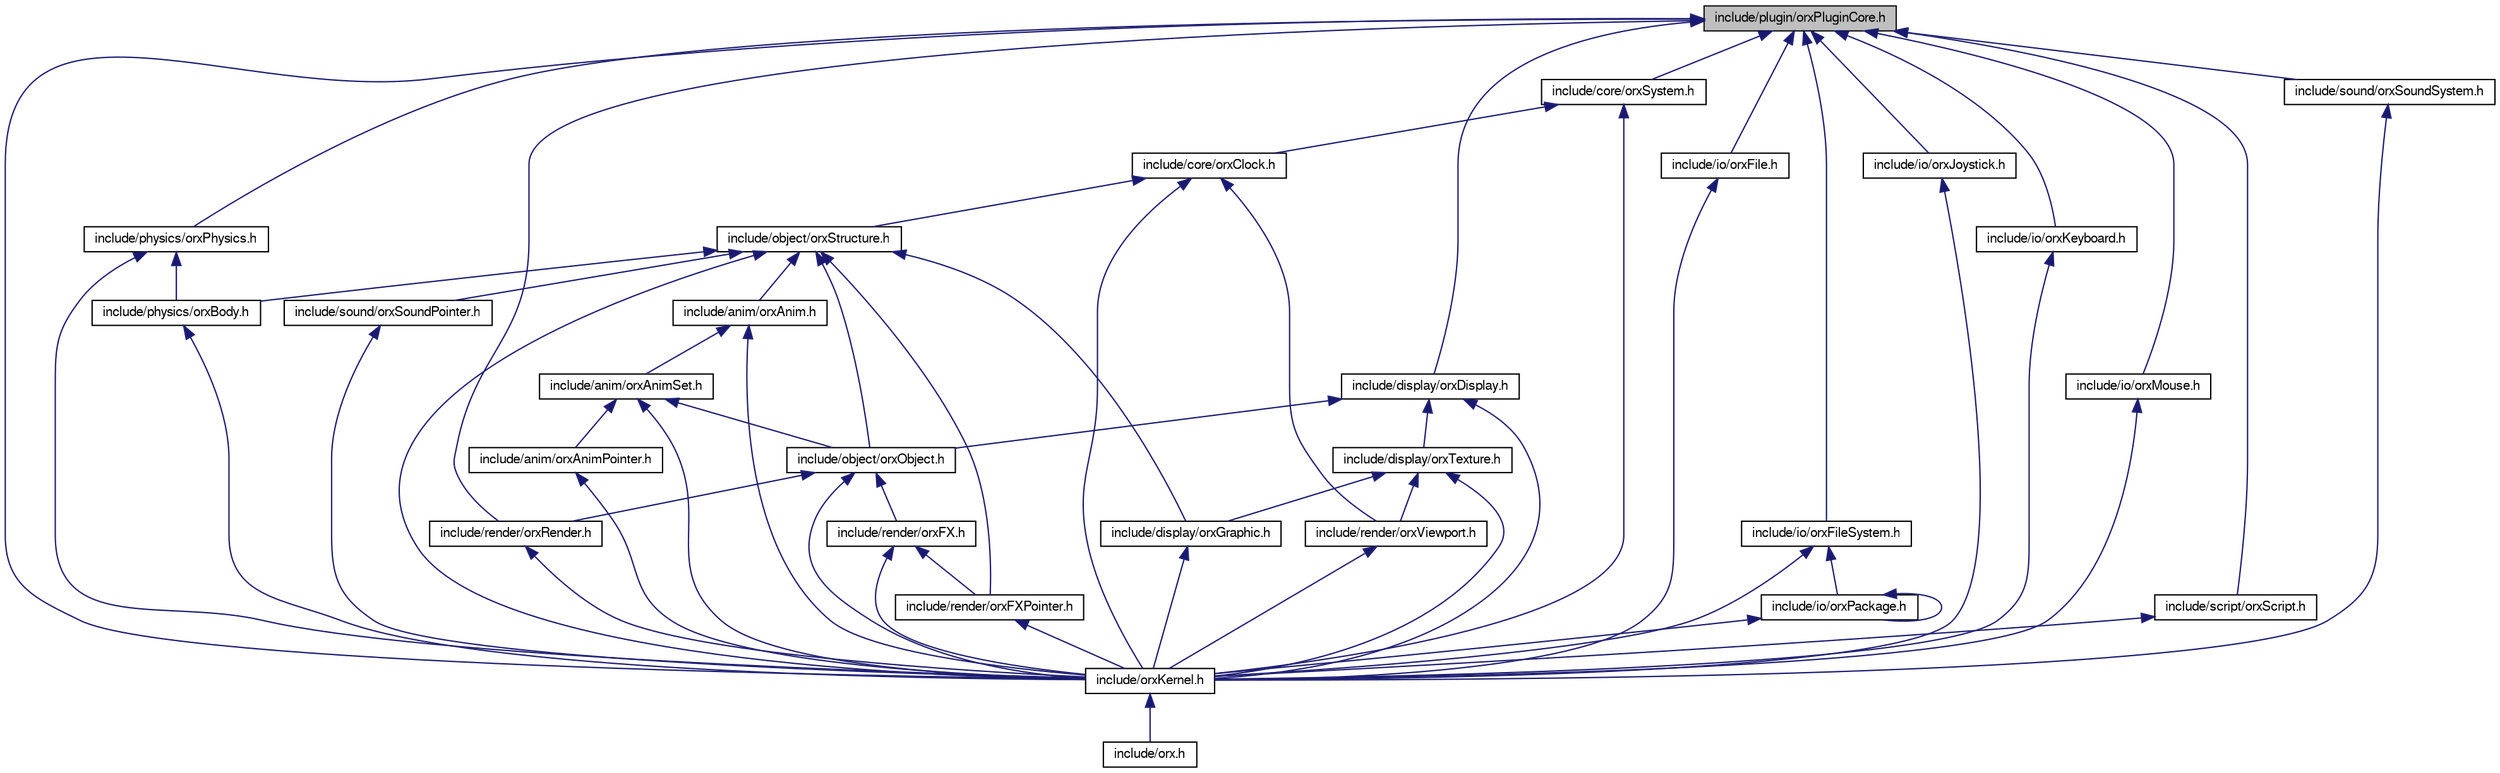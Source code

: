digraph G
{
  bgcolor="transparent";
  edge [fontname="FreeSans",fontsize=10,labelfontname="FreeSans",labelfontsize=10];
  node [fontname="FreeSans",fontsize=10,shape=record];
  Node1 [label="include/plugin/orxPluginCore.h",height=0.2,width=0.4,color="black", fillcolor="grey75", style="filled" fontcolor="black"];
  Node1 -> Node2 [dir=back,color="midnightblue",fontsize=10,style="solid",fontname="FreeSans"];
  Node2 [label="include/core/orxSystem.h",height=0.2,width=0.4,color="black",URL="$orx_system_8h.html"];
  Node2 -> Node3 [dir=back,color="midnightblue",fontsize=10,style="solid",fontname="FreeSans"];
  Node3 [label="include/core/orxClock.h",height=0.2,width=0.4,color="black",URL="$orx_clock_8h.html"];
  Node3 -> Node4 [dir=back,color="midnightblue",fontsize=10,style="solid",fontname="FreeSans"];
  Node4 [label="include/object/orxStructure.h",height=0.2,width=0.4,color="black",URL="$orx_structure_8h.html"];
  Node4 -> Node5 [dir=back,color="midnightblue",fontsize=10,style="solid",fontname="FreeSans"];
  Node5 [label="include/anim/orxAnim.h",height=0.2,width=0.4,color="black",URL="$orx_anim_8h.html"];
  Node5 -> Node6 [dir=back,color="midnightblue",fontsize=10,style="solid",fontname="FreeSans"];
  Node6 [label="include/anim/orxAnimSet.h",height=0.2,width=0.4,color="black",URL="$orx_anim_set_8h.html"];
  Node6 -> Node7 [dir=back,color="midnightblue",fontsize=10,style="solid",fontname="FreeSans"];
  Node7 [label="include/anim/orxAnimPointer.h",height=0.2,width=0.4,color="black",URL="$orx_anim_pointer_8h.html"];
  Node7 -> Node8 [dir=back,color="midnightblue",fontsize=10,style="solid",fontname="FreeSans"];
  Node8 [label="include/orxKernel.h",height=0.2,width=0.4,color="black",URL="$orx_kernel_8h.html"];
  Node8 -> Node9 [dir=back,color="midnightblue",fontsize=10,style="solid",fontname="FreeSans"];
  Node9 [label="include/orx.h",height=0.2,width=0.4,color="black",URL="$orx_8h.html"];
  Node6 -> Node10 [dir=back,color="midnightblue",fontsize=10,style="solid",fontname="FreeSans"];
  Node10 [label="include/object/orxObject.h",height=0.2,width=0.4,color="black",URL="$orx_object_8h.html"];
  Node10 -> Node8 [dir=back,color="midnightblue",fontsize=10,style="solid",fontname="FreeSans"];
  Node10 -> Node11 [dir=back,color="midnightblue",fontsize=10,style="solid",fontname="FreeSans"];
  Node11 [label="include/render/orxFX.h",height=0.2,width=0.4,color="black",URL="$orx_f_x_8h.html"];
  Node11 -> Node8 [dir=back,color="midnightblue",fontsize=10,style="solid",fontname="FreeSans"];
  Node11 -> Node12 [dir=back,color="midnightblue",fontsize=10,style="solid",fontname="FreeSans"];
  Node12 [label="include/render/orxFXPointer.h",height=0.2,width=0.4,color="black",URL="$orx_f_x_pointer_8h.html"];
  Node12 -> Node8 [dir=back,color="midnightblue",fontsize=10,style="solid",fontname="FreeSans"];
  Node10 -> Node13 [dir=back,color="midnightblue",fontsize=10,style="solid",fontname="FreeSans"];
  Node13 [label="include/render/orxRender.h",height=0.2,width=0.4,color="black",URL="$orx_render_8h.html"];
  Node13 -> Node8 [dir=back,color="midnightblue",fontsize=10,style="solid",fontname="FreeSans"];
  Node6 -> Node8 [dir=back,color="midnightblue",fontsize=10,style="solid",fontname="FreeSans"];
  Node5 -> Node8 [dir=back,color="midnightblue",fontsize=10,style="solid",fontname="FreeSans"];
  Node4 -> Node14 [dir=back,color="midnightblue",fontsize=10,style="solid",fontname="FreeSans"];
  Node14 [label="include/display/orxGraphic.h",height=0.2,width=0.4,color="black",URL="$orx_graphic_8h.html"];
  Node14 -> Node8 [dir=back,color="midnightblue",fontsize=10,style="solid",fontname="FreeSans"];
  Node4 -> Node10 [dir=back,color="midnightblue",fontsize=10,style="solid",fontname="FreeSans"];
  Node4 -> Node8 [dir=back,color="midnightblue",fontsize=10,style="solid",fontname="FreeSans"];
  Node4 -> Node15 [dir=back,color="midnightblue",fontsize=10,style="solid",fontname="FreeSans"];
  Node15 [label="include/physics/orxBody.h",height=0.2,width=0.4,color="black",URL="$orx_body_8h.html"];
  Node15 -> Node8 [dir=back,color="midnightblue",fontsize=10,style="solid",fontname="FreeSans"];
  Node4 -> Node12 [dir=back,color="midnightblue",fontsize=10,style="solid",fontname="FreeSans"];
  Node4 -> Node16 [dir=back,color="midnightblue",fontsize=10,style="solid",fontname="FreeSans"];
  Node16 [label="include/sound/orxSoundPointer.h",height=0.2,width=0.4,color="black",URL="$orx_sound_pointer_8h.html"];
  Node16 -> Node8 [dir=back,color="midnightblue",fontsize=10,style="solid",fontname="FreeSans"];
  Node3 -> Node8 [dir=back,color="midnightblue",fontsize=10,style="solid",fontname="FreeSans"];
  Node3 -> Node17 [dir=back,color="midnightblue",fontsize=10,style="solid",fontname="FreeSans"];
  Node17 [label="include/render/orxViewport.h",height=0.2,width=0.4,color="black",URL="$orx_viewport_8h.html"];
  Node17 -> Node8 [dir=back,color="midnightblue",fontsize=10,style="solid",fontname="FreeSans"];
  Node2 -> Node8 [dir=back,color="midnightblue",fontsize=10,style="solid",fontname="FreeSans"];
  Node1 -> Node18 [dir=back,color="midnightblue",fontsize=10,style="solid",fontname="FreeSans"];
  Node18 [label="include/display/orxDisplay.h",height=0.2,width=0.4,color="black",URL="$orx_display_8h.html"];
  Node18 -> Node19 [dir=back,color="midnightblue",fontsize=10,style="solid",fontname="FreeSans"];
  Node19 [label="include/display/orxTexture.h",height=0.2,width=0.4,color="black",URL="$orx_texture_8h.html"];
  Node19 -> Node14 [dir=back,color="midnightblue",fontsize=10,style="solid",fontname="FreeSans"];
  Node19 -> Node8 [dir=back,color="midnightblue",fontsize=10,style="solid",fontname="FreeSans"];
  Node19 -> Node17 [dir=back,color="midnightblue",fontsize=10,style="solid",fontname="FreeSans"];
  Node18 -> Node10 [dir=back,color="midnightblue",fontsize=10,style="solid",fontname="FreeSans"];
  Node18 -> Node8 [dir=back,color="midnightblue",fontsize=10,style="solid",fontname="FreeSans"];
  Node1 -> Node20 [dir=back,color="midnightblue",fontsize=10,style="solid",fontname="FreeSans"];
  Node20 [label="include/io/orxFile.h",height=0.2,width=0.4,color="black",URL="$orx_file_8h.html"];
  Node20 -> Node8 [dir=back,color="midnightblue",fontsize=10,style="solid",fontname="FreeSans"];
  Node1 -> Node21 [dir=back,color="midnightblue",fontsize=10,style="solid",fontname="FreeSans"];
  Node21 [label="include/io/orxFileSystem.h",height=0.2,width=0.4,color="black",URL="$orx_file_system_8h.html"];
  Node21 -> Node22 [dir=back,color="midnightblue",fontsize=10,style="solid",fontname="FreeSans"];
  Node22 [label="include/io/orxPackage.h",height=0.2,width=0.4,color="black",URL="$orx_package_8h.html"];
  Node22 -> Node22 [dir=back,color="midnightblue",fontsize=10,style="solid",fontname="FreeSans"];
  Node22 -> Node8 [dir=back,color="midnightblue",fontsize=10,style="solid",fontname="FreeSans"];
  Node21 -> Node8 [dir=back,color="midnightblue",fontsize=10,style="solid",fontname="FreeSans"];
  Node1 -> Node23 [dir=back,color="midnightblue",fontsize=10,style="solid",fontname="FreeSans"];
  Node23 [label="include/io/orxJoystick.h",height=0.2,width=0.4,color="black",URL="$orx_joystick_8h.html"];
  Node23 -> Node8 [dir=back,color="midnightblue",fontsize=10,style="solid",fontname="FreeSans"];
  Node1 -> Node24 [dir=back,color="midnightblue",fontsize=10,style="solid",fontname="FreeSans"];
  Node24 [label="include/io/orxKeyboard.h",height=0.2,width=0.4,color="black",URL="$orx_keyboard_8h.html"];
  Node24 -> Node8 [dir=back,color="midnightblue",fontsize=10,style="solid",fontname="FreeSans"];
  Node1 -> Node25 [dir=back,color="midnightblue",fontsize=10,style="solid",fontname="FreeSans"];
  Node25 [label="include/io/orxMouse.h",height=0.2,width=0.4,color="black",URL="$orx_mouse_8h.html"];
  Node25 -> Node8 [dir=back,color="midnightblue",fontsize=10,style="solid",fontname="FreeSans"];
  Node1 -> Node8 [dir=back,color="midnightblue",fontsize=10,style="solid",fontname="FreeSans"];
  Node1 -> Node26 [dir=back,color="midnightblue",fontsize=10,style="solid",fontname="FreeSans"];
  Node26 [label="include/physics/orxPhysics.h",height=0.2,width=0.4,color="black",URL="$orx_physics_8h.html"];
  Node26 -> Node15 [dir=back,color="midnightblue",fontsize=10,style="solid",fontname="FreeSans"];
  Node26 -> Node8 [dir=back,color="midnightblue",fontsize=10,style="solid",fontname="FreeSans"];
  Node1 -> Node13 [dir=back,color="midnightblue",fontsize=10,style="solid",fontname="FreeSans"];
  Node1 -> Node27 [dir=back,color="midnightblue",fontsize=10,style="solid",fontname="FreeSans"];
  Node27 [label="include/script/orxScript.h",height=0.2,width=0.4,color="black",URL="$orx_script_8h.html"];
  Node27 -> Node8 [dir=back,color="midnightblue",fontsize=10,style="solid",fontname="FreeSans"];
  Node1 -> Node28 [dir=back,color="midnightblue",fontsize=10,style="solid",fontname="FreeSans"];
  Node28 [label="include/sound/orxSoundSystem.h",height=0.2,width=0.4,color="black",URL="$orx_sound_system_8h.html"];
  Node28 -> Node8 [dir=back,color="midnightblue",fontsize=10,style="solid",fontname="FreeSans"];
}
